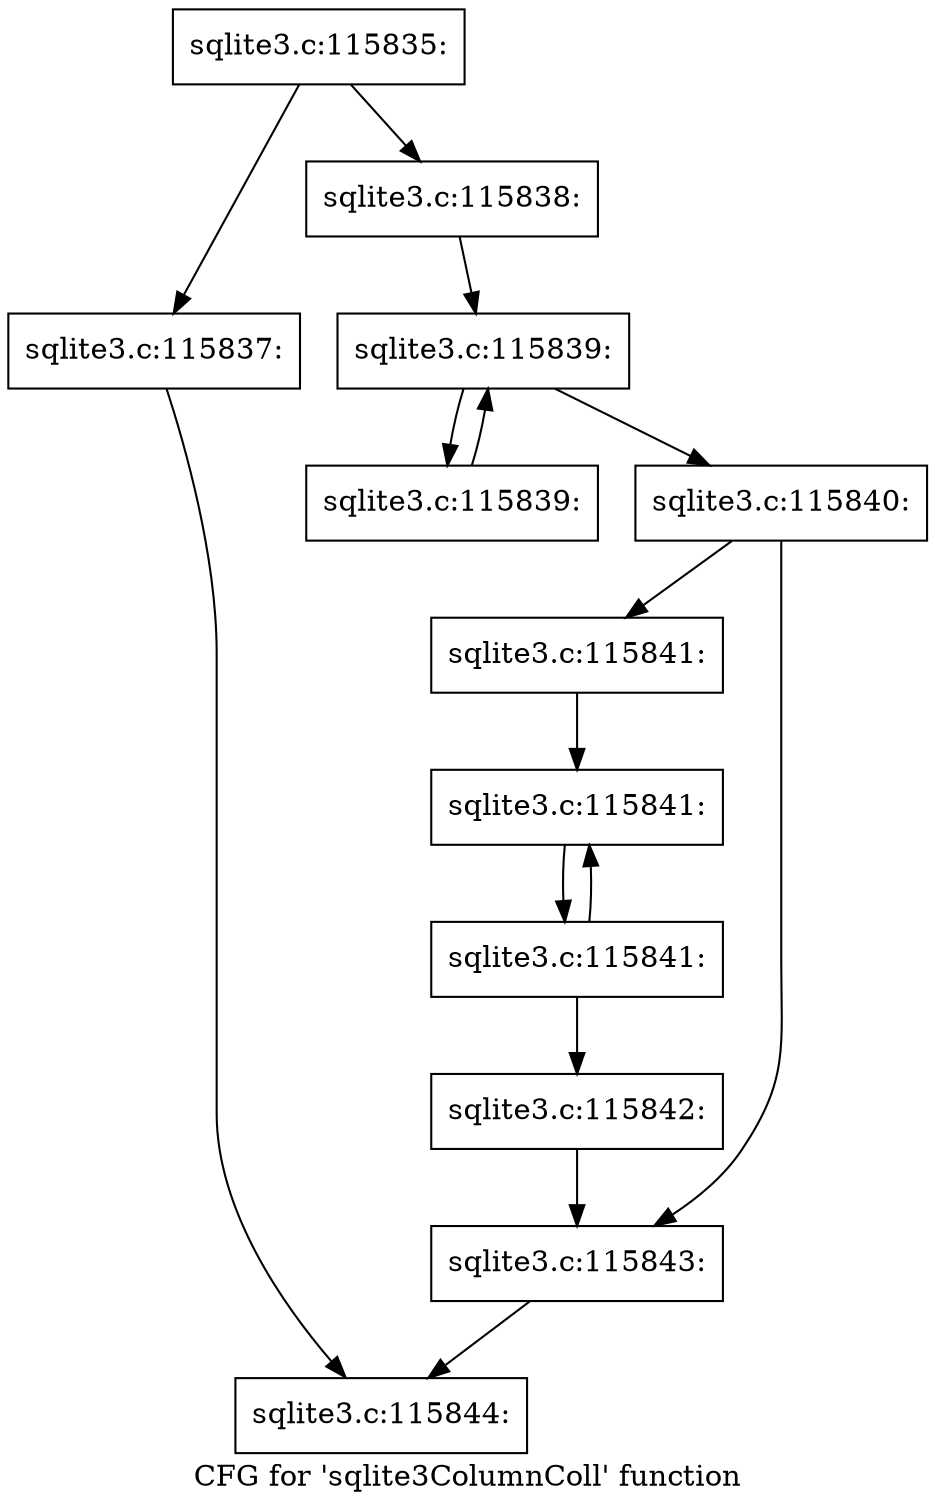 digraph "CFG for 'sqlite3ColumnColl' function" {
	label="CFG for 'sqlite3ColumnColl' function";

	Node0x55c0fb864f20 [shape=record,label="{sqlite3.c:115835:}"];
	Node0x55c0fb864f20 -> Node0x55c0fb866b20;
	Node0x55c0fb864f20 -> Node0x55c0fb866b70;
	Node0x55c0fb866b20 [shape=record,label="{sqlite3.c:115837:}"];
	Node0x55c0fb866b20 -> Node0x55c0fb8678d0;
	Node0x55c0fb866b70 [shape=record,label="{sqlite3.c:115838:}"];
	Node0x55c0fb866b70 -> Node0x55c0fb869d70;
	Node0x55c0fb869d70 [shape=record,label="{sqlite3.c:115839:}"];
	Node0x55c0fb869d70 -> Node0x55c0fb86a0f0;
	Node0x55c0fb869d70 -> Node0x55c0fb869ed0;
	Node0x55c0fb86a0f0 [shape=record,label="{sqlite3.c:115839:}"];
	Node0x55c0fb86a0f0 -> Node0x55c0fb869d70;
	Node0x55c0fb869ed0 [shape=record,label="{sqlite3.c:115840:}"];
	Node0x55c0fb869ed0 -> Node0x55c0fb86a6e0;
	Node0x55c0fb869ed0 -> Node0x55c0fb86a730;
	Node0x55c0fb86a6e0 [shape=record,label="{sqlite3.c:115841:}"];
	Node0x55c0fb86a6e0 -> Node0x55c0fb86acf0;
	Node0x55c0fb86acf0 [shape=record,label="{sqlite3.c:115841:}"];
	Node0x55c0fb86acf0 -> Node0x55c0fb86aca0;
	Node0x55c0fb86aca0 [shape=record,label="{sqlite3.c:115841:}"];
	Node0x55c0fb86aca0 -> Node0x55c0fb86acf0;
	Node0x55c0fb86aca0 -> Node0x55c0fb86ac50;
	Node0x55c0fb86ac50 [shape=record,label="{sqlite3.c:115842:}"];
	Node0x55c0fb86ac50 -> Node0x55c0fb86a730;
	Node0x55c0fb86a730 [shape=record,label="{sqlite3.c:115843:}"];
	Node0x55c0fb86a730 -> Node0x55c0fb8678d0;
	Node0x55c0fb8678d0 [shape=record,label="{sqlite3.c:115844:}"];
}
